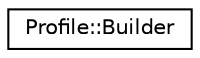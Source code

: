 digraph "Graphical Class Hierarchy"
{
 // LATEX_PDF_SIZE
  edge [fontname="Helvetica",fontsize="10",labelfontname="Helvetica",labelfontsize="10"];
  node [fontname="Helvetica",fontsize="10",shape=record];
  rankdir="LR";
  Node0 [label="Profile::Builder",height=0.2,width=0.4,color="black", fillcolor="white", style="filled",URL="$class_profile_1_1_builder.html",tooltip=" "];
}
